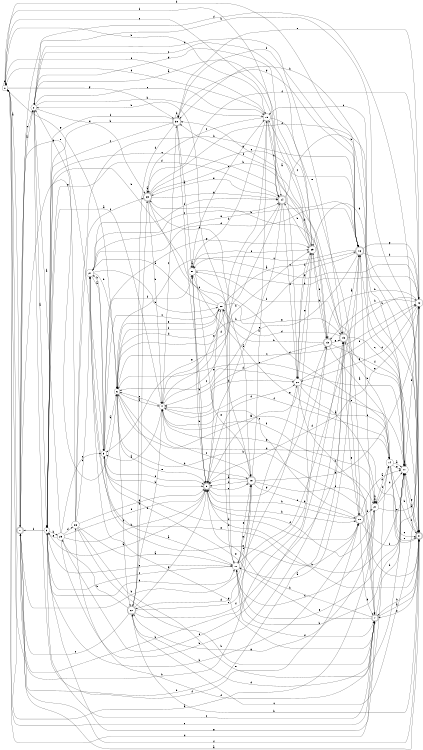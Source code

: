 digraph n26_3 {
__start0 [label="" shape="none"];

rankdir=LR;
size="8,5";

s0 [style="filled", color="black", fillcolor="white" shape="circle", label="0"];
s1 [style="rounded,filled", color="black", fillcolor="white" shape="doublecircle", label="1"];
s2 [style="filled", color="black", fillcolor="white" shape="circle", label="2"];
s3 [style="filled", color="black", fillcolor="white" shape="circle", label="3"];
s4 [style="filled", color="black", fillcolor="white" shape="circle", label="4"];
s5 [style="filled", color="black", fillcolor="white" shape="circle", label="5"];
s6 [style="filled", color="black", fillcolor="white" shape="circle", label="6"];
s7 [style="rounded,filled", color="black", fillcolor="white" shape="doublecircle", label="7"];
s8 [style="rounded,filled", color="black", fillcolor="white" shape="doublecircle", label="8"];
s9 [style="rounded,filled", color="black", fillcolor="white" shape="doublecircle", label="9"];
s10 [style="rounded,filled", color="black", fillcolor="white" shape="doublecircle", label="10"];
s11 [style="filled", color="black", fillcolor="white" shape="circle", label="11"];
s12 [style="filled", color="black", fillcolor="white" shape="circle", label="12"];
s13 [style="rounded,filled", color="black", fillcolor="white" shape="doublecircle", label="13"];
s14 [style="filled", color="black", fillcolor="white" shape="circle", label="14"];
s15 [style="rounded,filled", color="black", fillcolor="white" shape="doublecircle", label="15"];
s16 [style="rounded,filled", color="black", fillcolor="white" shape="doublecircle", label="16"];
s17 [style="filled", color="black", fillcolor="white" shape="circle", label="17"];
s18 [style="rounded,filled", color="black", fillcolor="white" shape="doublecircle", label="18"];
s19 [style="filled", color="black", fillcolor="white" shape="circle", label="19"];
s20 [style="filled", color="black", fillcolor="white" shape="circle", label="20"];
s21 [style="filled", color="black", fillcolor="white" shape="circle", label="21"];
s22 [style="rounded,filled", color="black", fillcolor="white" shape="doublecircle", label="22"];
s23 [style="rounded,filled", color="black", fillcolor="white" shape="doublecircle", label="23"];
s24 [style="rounded,filled", color="black", fillcolor="white" shape="doublecircle", label="24"];
s25 [style="filled", color="black", fillcolor="white" shape="circle", label="25"];
s26 [style="filled", color="black", fillcolor="white" shape="circle", label="26"];
s27 [style="filled", color="black", fillcolor="white" shape="circle", label="27"];
s28 [style="filled", color="black", fillcolor="white" shape="circle", label="28"];
s29 [style="filled", color="black", fillcolor="white" shape="circle", label="29"];
s30 [style="rounded,filled", color="black", fillcolor="white" shape="doublecircle", label="30"];
s31 [style="filled", color="black", fillcolor="white" shape="circle", label="31"];
s0 -> s1 [label="a"];
s0 -> s16 [label="b"];
s0 -> s24 [label="c"];
s0 -> s7 [label="d"];
s0 -> s0 [label="e"];
s0 -> s24 [label="f"];
s0 -> s30 [label="g"];
s0 -> s19 [label="h"];
s1 -> s2 [label="a"];
s1 -> s20 [label="b"];
s1 -> s2 [label="c"];
s1 -> s8 [label="d"];
s1 -> s5 [label="e"];
s1 -> s8 [label="f"];
s1 -> s6 [label="g"];
s1 -> s18 [label="h"];
s2 -> s3 [label="a"];
s2 -> s8 [label="b"];
s2 -> s19 [label="c"];
s2 -> s15 [label="d"];
s2 -> s23 [label="e"];
s2 -> s10 [label="f"];
s2 -> s29 [label="g"];
s2 -> s19 [label="h"];
s3 -> s4 [label="a"];
s3 -> s10 [label="b"];
s3 -> s7 [label="c"];
s3 -> s17 [label="d"];
s3 -> s17 [label="e"];
s3 -> s1 [label="f"];
s3 -> s14 [label="g"];
s3 -> s25 [label="h"];
s4 -> s5 [label="a"];
s4 -> s29 [label="b"];
s4 -> s30 [label="c"];
s4 -> s24 [label="d"];
s4 -> s6 [label="e"];
s4 -> s21 [label="f"];
s4 -> s21 [label="g"];
s4 -> s20 [label="h"];
s5 -> s6 [label="a"];
s5 -> s9 [label="b"];
s5 -> s28 [label="c"];
s5 -> s10 [label="d"];
s5 -> s9 [label="e"];
s5 -> s31 [label="f"];
s5 -> s29 [label="g"];
s5 -> s27 [label="h"];
s6 -> s4 [label="a"];
s6 -> s7 [label="b"];
s6 -> s12 [label="c"];
s6 -> s14 [label="d"];
s6 -> s9 [label="e"];
s6 -> s22 [label="f"];
s6 -> s0 [label="g"];
s6 -> s18 [label="h"];
s7 -> s8 [label="a"];
s7 -> s11 [label="b"];
s7 -> s0 [label="c"];
s7 -> s22 [label="d"];
s7 -> s5 [label="e"];
s7 -> s26 [label="f"];
s7 -> s27 [label="g"];
s7 -> s9 [label="h"];
s8 -> s1 [label="a"];
s8 -> s9 [label="b"];
s8 -> s19 [label="c"];
s8 -> s6 [label="d"];
s8 -> s7 [label="e"];
s8 -> s11 [label="f"];
s8 -> s11 [label="g"];
s8 -> s7 [label="h"];
s9 -> s3 [label="a"];
s9 -> s10 [label="b"];
s9 -> s18 [label="c"];
s9 -> s20 [label="d"];
s9 -> s28 [label="e"];
s9 -> s21 [label="f"];
s9 -> s13 [label="g"];
s9 -> s31 [label="h"];
s10 -> s11 [label="a"];
s10 -> s23 [label="b"];
s10 -> s4 [label="c"];
s10 -> s21 [label="d"];
s10 -> s27 [label="e"];
s10 -> s12 [label="f"];
s10 -> s7 [label="g"];
s10 -> s9 [label="h"];
s11 -> s8 [label="a"];
s11 -> s12 [label="b"];
s11 -> s6 [label="c"];
s11 -> s16 [label="d"];
s11 -> s17 [label="e"];
s11 -> s11 [label="f"];
s11 -> s29 [label="g"];
s11 -> s30 [label="h"];
s12 -> s6 [label="a"];
s12 -> s13 [label="b"];
s12 -> s22 [label="c"];
s12 -> s9 [label="d"];
s12 -> s30 [label="e"];
s12 -> s23 [label="f"];
s12 -> s20 [label="g"];
s12 -> s13 [label="h"];
s13 -> s14 [label="a"];
s13 -> s28 [label="b"];
s13 -> s19 [label="c"];
s13 -> s4 [label="d"];
s13 -> s29 [label="e"];
s13 -> s8 [label="f"];
s13 -> s15 [label="g"];
s13 -> s0 [label="h"];
s14 -> s11 [label="a"];
s14 -> s15 [label="b"];
s14 -> s8 [label="c"];
s14 -> s21 [label="d"];
s14 -> s8 [label="e"];
s14 -> s4 [label="f"];
s14 -> s11 [label="g"];
s14 -> s8 [label="h"];
s15 -> s16 [label="a"];
s15 -> s1 [label="b"];
s15 -> s11 [label="c"];
s15 -> s28 [label="d"];
s15 -> s11 [label="e"];
s15 -> s31 [label="f"];
s15 -> s10 [label="g"];
s15 -> s12 [label="h"];
s16 -> s17 [label="a"];
s16 -> s12 [label="b"];
s16 -> s31 [label="c"];
s16 -> s7 [label="d"];
s16 -> s4 [label="e"];
s16 -> s30 [label="f"];
s16 -> s12 [label="g"];
s16 -> s6 [label="h"];
s17 -> s5 [label="a"];
s17 -> s11 [label="b"];
s17 -> s3 [label="c"];
s17 -> s16 [label="d"];
s17 -> s18 [label="e"];
s17 -> s7 [label="f"];
s17 -> s18 [label="g"];
s17 -> s2 [label="h"];
s18 -> s9 [label="a"];
s18 -> s10 [label="b"];
s18 -> s4 [label="c"];
s18 -> s9 [label="d"];
s18 -> s17 [label="e"];
s18 -> s8 [label="f"];
s18 -> s12 [label="g"];
s18 -> s19 [label="h"];
s19 -> s20 [label="a"];
s19 -> s24 [label="b"];
s19 -> s23 [label="c"];
s19 -> s0 [label="d"];
s19 -> s10 [label="e"];
s19 -> s0 [label="f"];
s19 -> s4 [label="g"];
s19 -> s31 [label="h"];
s20 -> s21 [label="a"];
s20 -> s9 [label="b"];
s20 -> s6 [label="c"];
s20 -> s29 [label="d"];
s20 -> s11 [label="e"];
s20 -> s12 [label="f"];
s20 -> s29 [label="g"];
s20 -> s7 [label="h"];
s21 -> s0 [label="a"];
s21 -> s21 [label="b"];
s21 -> s17 [label="c"];
s21 -> s11 [label="d"];
s21 -> s12 [label="e"];
s21 -> s14 [label="f"];
s21 -> s22 [label="g"];
s21 -> s21 [label="h"];
s22 -> s23 [label="a"];
s22 -> s25 [label="b"];
s22 -> s1 [label="c"];
s22 -> s4 [label="d"];
s22 -> s13 [label="e"];
s22 -> s15 [label="f"];
s22 -> s9 [label="g"];
s22 -> s8 [label="h"];
s23 -> s23 [label="a"];
s23 -> s4 [label="b"];
s23 -> s18 [label="c"];
s23 -> s18 [label="d"];
s23 -> s16 [label="e"];
s23 -> s8 [label="f"];
s23 -> s24 [label="g"];
s23 -> s15 [label="h"];
s24 -> s9 [label="a"];
s24 -> s8 [label="b"];
s24 -> s3 [label="c"];
s24 -> s3 [label="d"];
s24 -> s23 [label="e"];
s24 -> s20 [label="f"];
s24 -> s5 [label="g"];
s24 -> s13 [label="h"];
s25 -> s2 [label="a"];
s25 -> s15 [label="b"];
s25 -> s5 [label="c"];
s25 -> s26 [label="d"];
s25 -> s15 [label="e"];
s25 -> s9 [label="f"];
s25 -> s3 [label="g"];
s25 -> s9 [label="h"];
s26 -> s17 [label="a"];
s26 -> s7 [label="b"];
s26 -> s27 [label="c"];
s26 -> s9 [label="d"];
s26 -> s11 [label="e"];
s26 -> s23 [label="f"];
s26 -> s2 [label="g"];
s26 -> s16 [label="h"];
s27 -> s5 [label="a"];
s27 -> s28 [label="b"];
s27 -> s24 [label="c"];
s27 -> s16 [label="d"];
s27 -> s16 [label="e"];
s27 -> s24 [label="f"];
s27 -> s11 [label="g"];
s27 -> s6 [label="h"];
s28 -> s27 [label="a"];
s28 -> s3 [label="b"];
s28 -> s16 [label="c"];
s28 -> s6 [label="d"];
s28 -> s6 [label="e"];
s28 -> s6 [label="f"];
s28 -> s15 [label="g"];
s28 -> s17 [label="h"];
s29 -> s2 [label="a"];
s29 -> s13 [label="b"];
s29 -> s2 [label="c"];
s29 -> s22 [label="d"];
s29 -> s20 [label="e"];
s29 -> s30 [label="f"];
s29 -> s30 [label="g"];
s29 -> s24 [label="h"];
s30 -> s31 [label="a"];
s30 -> s3 [label="b"];
s30 -> s3 [label="c"];
s30 -> s22 [label="d"];
s30 -> s9 [label="e"];
s30 -> s3 [label="f"];
s30 -> s16 [label="g"];
s30 -> s30 [label="h"];
s31 -> s31 [label="a"];
s31 -> s9 [label="b"];
s31 -> s19 [label="c"];
s31 -> s14 [label="d"];
s31 -> s18 [label="e"];
s31 -> s29 [label="f"];
s31 -> s14 [label="g"];
s31 -> s12 [label="h"];

}